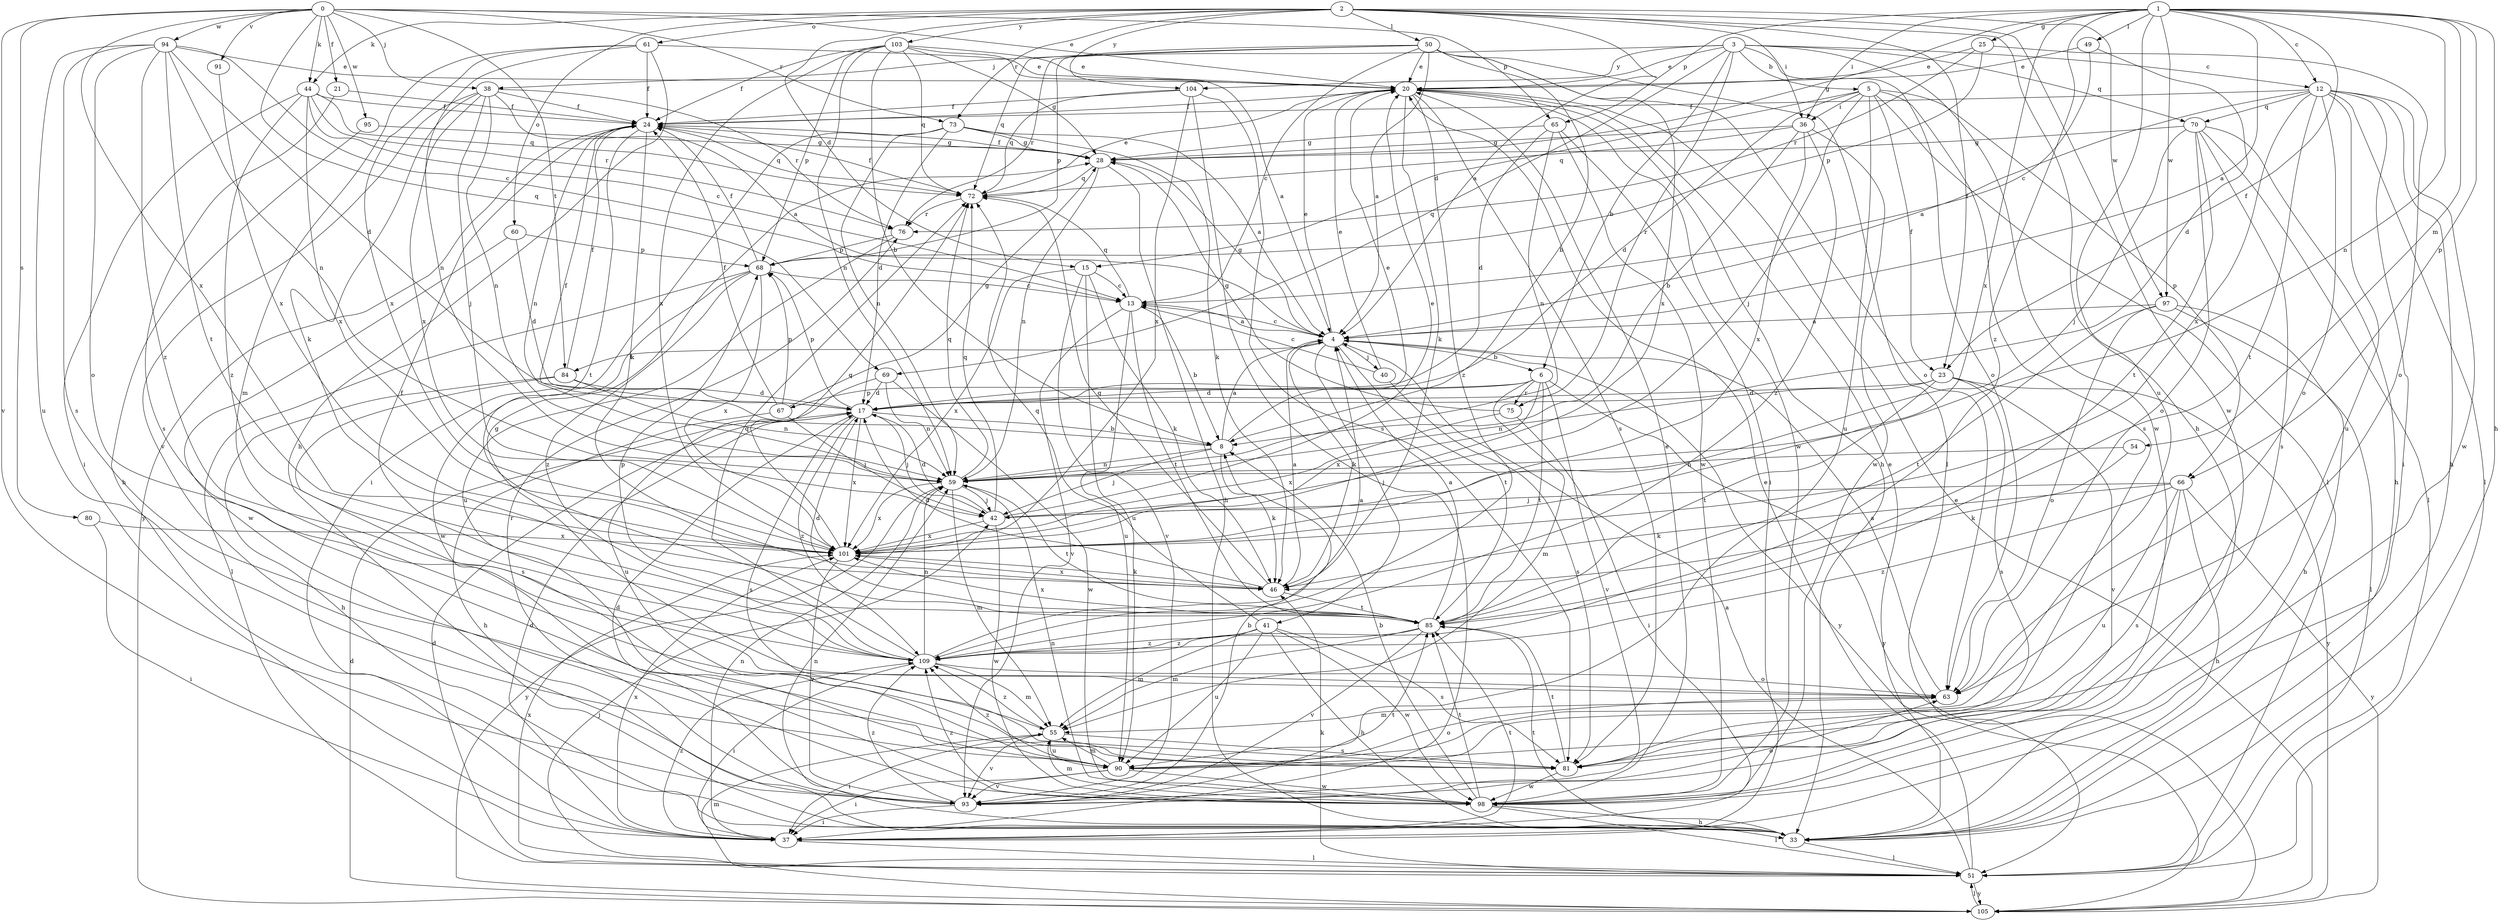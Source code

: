 strict digraph  {
0;
1;
2;
3;
4;
5;
6;
8;
12;
13;
15;
17;
20;
21;
23;
24;
25;
28;
33;
36;
37;
38;
40;
41;
42;
44;
46;
49;
50;
51;
54;
55;
59;
60;
61;
63;
65;
66;
67;
68;
69;
70;
72;
73;
75;
76;
80;
81;
84;
85;
90;
91;
93;
94;
95;
97;
98;
101;
103;
104;
105;
109;
0 -> 20  [label=e];
0 -> 21  [label=f];
0 -> 38  [label=j];
0 -> 44  [label=k];
0 -> 65  [label=p];
0 -> 69  [label=q];
0 -> 73  [label=r];
0 -> 80  [label=s];
0 -> 84  [label=t];
0 -> 91  [label=v];
0 -> 93  [label=v];
0 -> 94  [label=w];
0 -> 95  [label=w];
0 -> 101  [label=x];
1 -> 4  [label=a];
1 -> 12  [label=c];
1 -> 23  [label=f];
1 -> 25  [label=g];
1 -> 28  [label=g];
1 -> 33  [label=h];
1 -> 36  [label=i];
1 -> 49  [label=l];
1 -> 54  [label=m];
1 -> 59  [label=n];
1 -> 65  [label=p];
1 -> 66  [label=p];
1 -> 90  [label=u];
1 -> 97  [label=w];
1 -> 101  [label=x];
1 -> 109  [label=z];
2 -> 4  [label=a];
2 -> 15  [label=d];
2 -> 23  [label=f];
2 -> 33  [label=h];
2 -> 36  [label=i];
2 -> 44  [label=k];
2 -> 50  [label=l];
2 -> 60  [label=o];
2 -> 61  [label=o];
2 -> 73  [label=r];
2 -> 97  [label=w];
2 -> 98  [label=w];
2 -> 103  [label=y];
2 -> 104  [label=y];
3 -> 5  [label=b];
3 -> 6  [label=b];
3 -> 12  [label=c];
3 -> 20  [label=e];
3 -> 38  [label=j];
3 -> 63  [label=o];
3 -> 69  [label=q];
3 -> 70  [label=q];
3 -> 75  [label=r];
3 -> 98  [label=w];
3 -> 104  [label=y];
4 -> 6  [label=b];
4 -> 13  [label=c];
4 -> 20  [label=e];
4 -> 28  [label=g];
4 -> 40  [label=j];
4 -> 41  [label=j];
4 -> 46  [label=k];
4 -> 84  [label=t];
4 -> 85  [label=t];
4 -> 105  [label=y];
5 -> 15  [label=d];
5 -> 17  [label=d];
5 -> 23  [label=f];
5 -> 36  [label=i];
5 -> 42  [label=j];
5 -> 51  [label=l];
5 -> 66  [label=p];
5 -> 81  [label=s];
5 -> 90  [label=u];
6 -> 17  [label=d];
6 -> 55  [label=m];
6 -> 67  [label=p];
6 -> 75  [label=r];
6 -> 85  [label=t];
6 -> 93  [label=v];
6 -> 101  [label=x];
6 -> 105  [label=y];
8 -> 4  [label=a];
8 -> 20  [label=e];
8 -> 24  [label=f];
8 -> 42  [label=j];
8 -> 46  [label=k];
8 -> 59  [label=n];
12 -> 4  [label=a];
12 -> 24  [label=f];
12 -> 33  [label=h];
12 -> 37  [label=i];
12 -> 51  [label=l];
12 -> 63  [label=o];
12 -> 70  [label=q];
12 -> 85  [label=t];
12 -> 90  [label=u];
12 -> 98  [label=w];
12 -> 101  [label=x];
13 -> 4  [label=a];
13 -> 8  [label=b];
13 -> 72  [label=q];
13 -> 85  [label=t];
13 -> 90  [label=u];
13 -> 93  [label=v];
15 -> 13  [label=c];
15 -> 46  [label=k];
15 -> 90  [label=u];
15 -> 93  [label=v];
15 -> 101  [label=x];
17 -> 8  [label=b];
17 -> 42  [label=j];
17 -> 68  [label=p];
17 -> 81  [label=s];
17 -> 101  [label=x];
17 -> 109  [label=z];
20 -> 24  [label=f];
20 -> 33  [label=h];
20 -> 46  [label=k];
20 -> 81  [label=s];
20 -> 98  [label=w];
20 -> 109  [label=z];
21 -> 24  [label=f];
21 -> 81  [label=s];
23 -> 17  [label=d];
23 -> 59  [label=n];
23 -> 81  [label=s];
23 -> 85  [label=t];
23 -> 93  [label=v];
23 -> 105  [label=y];
24 -> 28  [label=g];
24 -> 46  [label=k];
24 -> 59  [label=n];
24 -> 72  [label=q];
24 -> 85  [label=t];
24 -> 105  [label=y];
25 -> 20  [label=e];
25 -> 63  [label=o];
25 -> 68  [label=p];
25 -> 76  [label=r];
28 -> 24  [label=f];
28 -> 33  [label=h];
28 -> 59  [label=n];
28 -> 72  [label=q];
33 -> 20  [label=e];
33 -> 51  [label=l];
33 -> 59  [label=n];
33 -> 85  [label=t];
36 -> 8  [label=b];
36 -> 28  [label=g];
36 -> 72  [label=q];
36 -> 98  [label=w];
36 -> 101  [label=x];
36 -> 109  [label=z];
37 -> 17  [label=d];
37 -> 51  [label=l];
37 -> 59  [label=n];
37 -> 85  [label=t];
37 -> 101  [label=x];
37 -> 109  [label=z];
38 -> 4  [label=a];
38 -> 24  [label=f];
38 -> 42  [label=j];
38 -> 46  [label=k];
38 -> 59  [label=n];
38 -> 76  [label=r];
38 -> 93  [label=v];
38 -> 101  [label=x];
40 -> 13  [label=c];
40 -> 20  [label=e];
40 -> 81  [label=s];
41 -> 33  [label=h];
41 -> 55  [label=m];
41 -> 72  [label=q];
41 -> 81  [label=s];
41 -> 90  [label=u];
41 -> 98  [label=w];
41 -> 109  [label=z];
42 -> 17  [label=d];
42 -> 20  [label=e];
42 -> 72  [label=q];
42 -> 98  [label=w];
42 -> 101  [label=x];
44 -> 13  [label=c];
44 -> 24  [label=f];
44 -> 37  [label=i];
44 -> 72  [label=q];
44 -> 76  [label=r];
44 -> 101  [label=x];
44 -> 109  [label=z];
46 -> 4  [label=a];
46 -> 17  [label=d];
46 -> 72  [label=q];
46 -> 85  [label=t];
46 -> 101  [label=x];
49 -> 13  [label=c];
49 -> 17  [label=d];
49 -> 20  [label=e];
50 -> 4  [label=a];
50 -> 8  [label=b];
50 -> 13  [label=c];
50 -> 20  [label=e];
50 -> 51  [label=l];
50 -> 63  [label=o];
50 -> 68  [label=p];
50 -> 72  [label=q];
50 -> 76  [label=r];
50 -> 101  [label=x];
51 -> 4  [label=a];
51 -> 17  [label=d];
51 -> 20  [label=e];
51 -> 46  [label=k];
51 -> 55  [label=m];
51 -> 101  [label=x];
51 -> 105  [label=y];
54 -> 46  [label=k];
54 -> 59  [label=n];
55 -> 37  [label=i];
55 -> 81  [label=s];
55 -> 90  [label=u];
55 -> 93  [label=v];
55 -> 109  [label=z];
59 -> 42  [label=j];
59 -> 55  [label=m];
59 -> 72  [label=q];
59 -> 85  [label=t];
59 -> 101  [label=x];
59 -> 105  [label=y];
60 -> 17  [label=d];
60 -> 68  [label=p];
60 -> 98  [label=w];
61 -> 20  [label=e];
61 -> 24  [label=f];
61 -> 33  [label=h];
61 -> 55  [label=m];
61 -> 59  [label=n];
61 -> 101  [label=x];
63 -> 4  [label=a];
63 -> 28  [label=g];
63 -> 55  [label=m];
65 -> 17  [label=d];
65 -> 28  [label=g];
65 -> 37  [label=i];
65 -> 59  [label=n];
65 -> 98  [label=w];
66 -> 33  [label=h];
66 -> 42  [label=j];
66 -> 46  [label=k];
66 -> 81  [label=s];
66 -> 90  [label=u];
66 -> 105  [label=y];
66 -> 109  [label=z];
67 -> 24  [label=f];
67 -> 28  [label=g];
67 -> 33  [label=h];
67 -> 42  [label=j];
67 -> 68  [label=p];
68 -> 13  [label=c];
68 -> 24  [label=f];
68 -> 51  [label=l];
68 -> 98  [label=w];
68 -> 101  [label=x];
68 -> 109  [label=z];
69 -> 17  [label=d];
69 -> 59  [label=n];
69 -> 90  [label=u];
69 -> 98  [label=w];
70 -> 28  [label=g];
70 -> 33  [label=h];
70 -> 42  [label=j];
70 -> 51  [label=l];
70 -> 63  [label=o];
70 -> 81  [label=s];
70 -> 85  [label=t];
72 -> 20  [label=e];
72 -> 24  [label=f];
72 -> 76  [label=r];
73 -> 4  [label=a];
73 -> 17  [label=d];
73 -> 28  [label=g];
73 -> 37  [label=i];
73 -> 46  [label=k];
73 -> 59  [label=n];
75 -> 28  [label=g];
75 -> 37  [label=i];
75 -> 101  [label=x];
76 -> 68  [label=p];
76 -> 90  [label=u];
80 -> 37  [label=i];
80 -> 101  [label=x];
81 -> 85  [label=t];
81 -> 98  [label=w];
84 -> 17  [label=d];
84 -> 24  [label=f];
84 -> 33  [label=h];
84 -> 59  [label=n];
84 -> 81  [label=s];
85 -> 4  [label=a];
85 -> 17  [label=d];
85 -> 55  [label=m];
85 -> 93  [label=v];
85 -> 101  [label=x];
85 -> 109  [label=z];
90 -> 37  [label=i];
90 -> 55  [label=m];
90 -> 63  [label=o];
90 -> 93  [label=v];
90 -> 98  [label=w];
90 -> 109  [label=z];
91 -> 101  [label=x];
93 -> 8  [label=b];
93 -> 17  [label=d];
93 -> 37  [label=i];
93 -> 63  [label=o];
93 -> 76  [label=r];
93 -> 85  [label=t];
93 -> 109  [label=z];
94 -> 13  [label=c];
94 -> 17  [label=d];
94 -> 20  [label=e];
94 -> 59  [label=n];
94 -> 63  [label=o];
94 -> 81  [label=s];
94 -> 85  [label=t];
94 -> 90  [label=u];
94 -> 109  [label=z];
95 -> 28  [label=g];
95 -> 33  [label=h];
97 -> 4  [label=a];
97 -> 33  [label=h];
97 -> 51  [label=l];
97 -> 63  [label=o];
97 -> 85  [label=t];
98 -> 8  [label=b];
98 -> 20  [label=e];
98 -> 33  [label=h];
98 -> 51  [label=l];
98 -> 55  [label=m];
98 -> 59  [label=n];
98 -> 85  [label=t];
98 -> 109  [label=z];
101 -> 46  [label=k];
101 -> 72  [label=q];
101 -> 93  [label=v];
103 -> 4  [label=a];
103 -> 8  [label=b];
103 -> 20  [label=e];
103 -> 24  [label=f];
103 -> 28  [label=g];
103 -> 59  [label=n];
103 -> 68  [label=p];
103 -> 72  [label=q];
103 -> 101  [label=x];
104 -> 24  [label=f];
104 -> 37  [label=i];
104 -> 72  [label=q];
104 -> 81  [label=s];
104 -> 101  [label=x];
105 -> 17  [label=d];
105 -> 20  [label=e];
105 -> 42  [label=j];
105 -> 51  [label=l];
109 -> 4  [label=a];
109 -> 24  [label=f];
109 -> 37  [label=i];
109 -> 55  [label=m];
109 -> 59  [label=n];
109 -> 63  [label=o];
109 -> 68  [label=p];
109 -> 72  [label=q];
}
